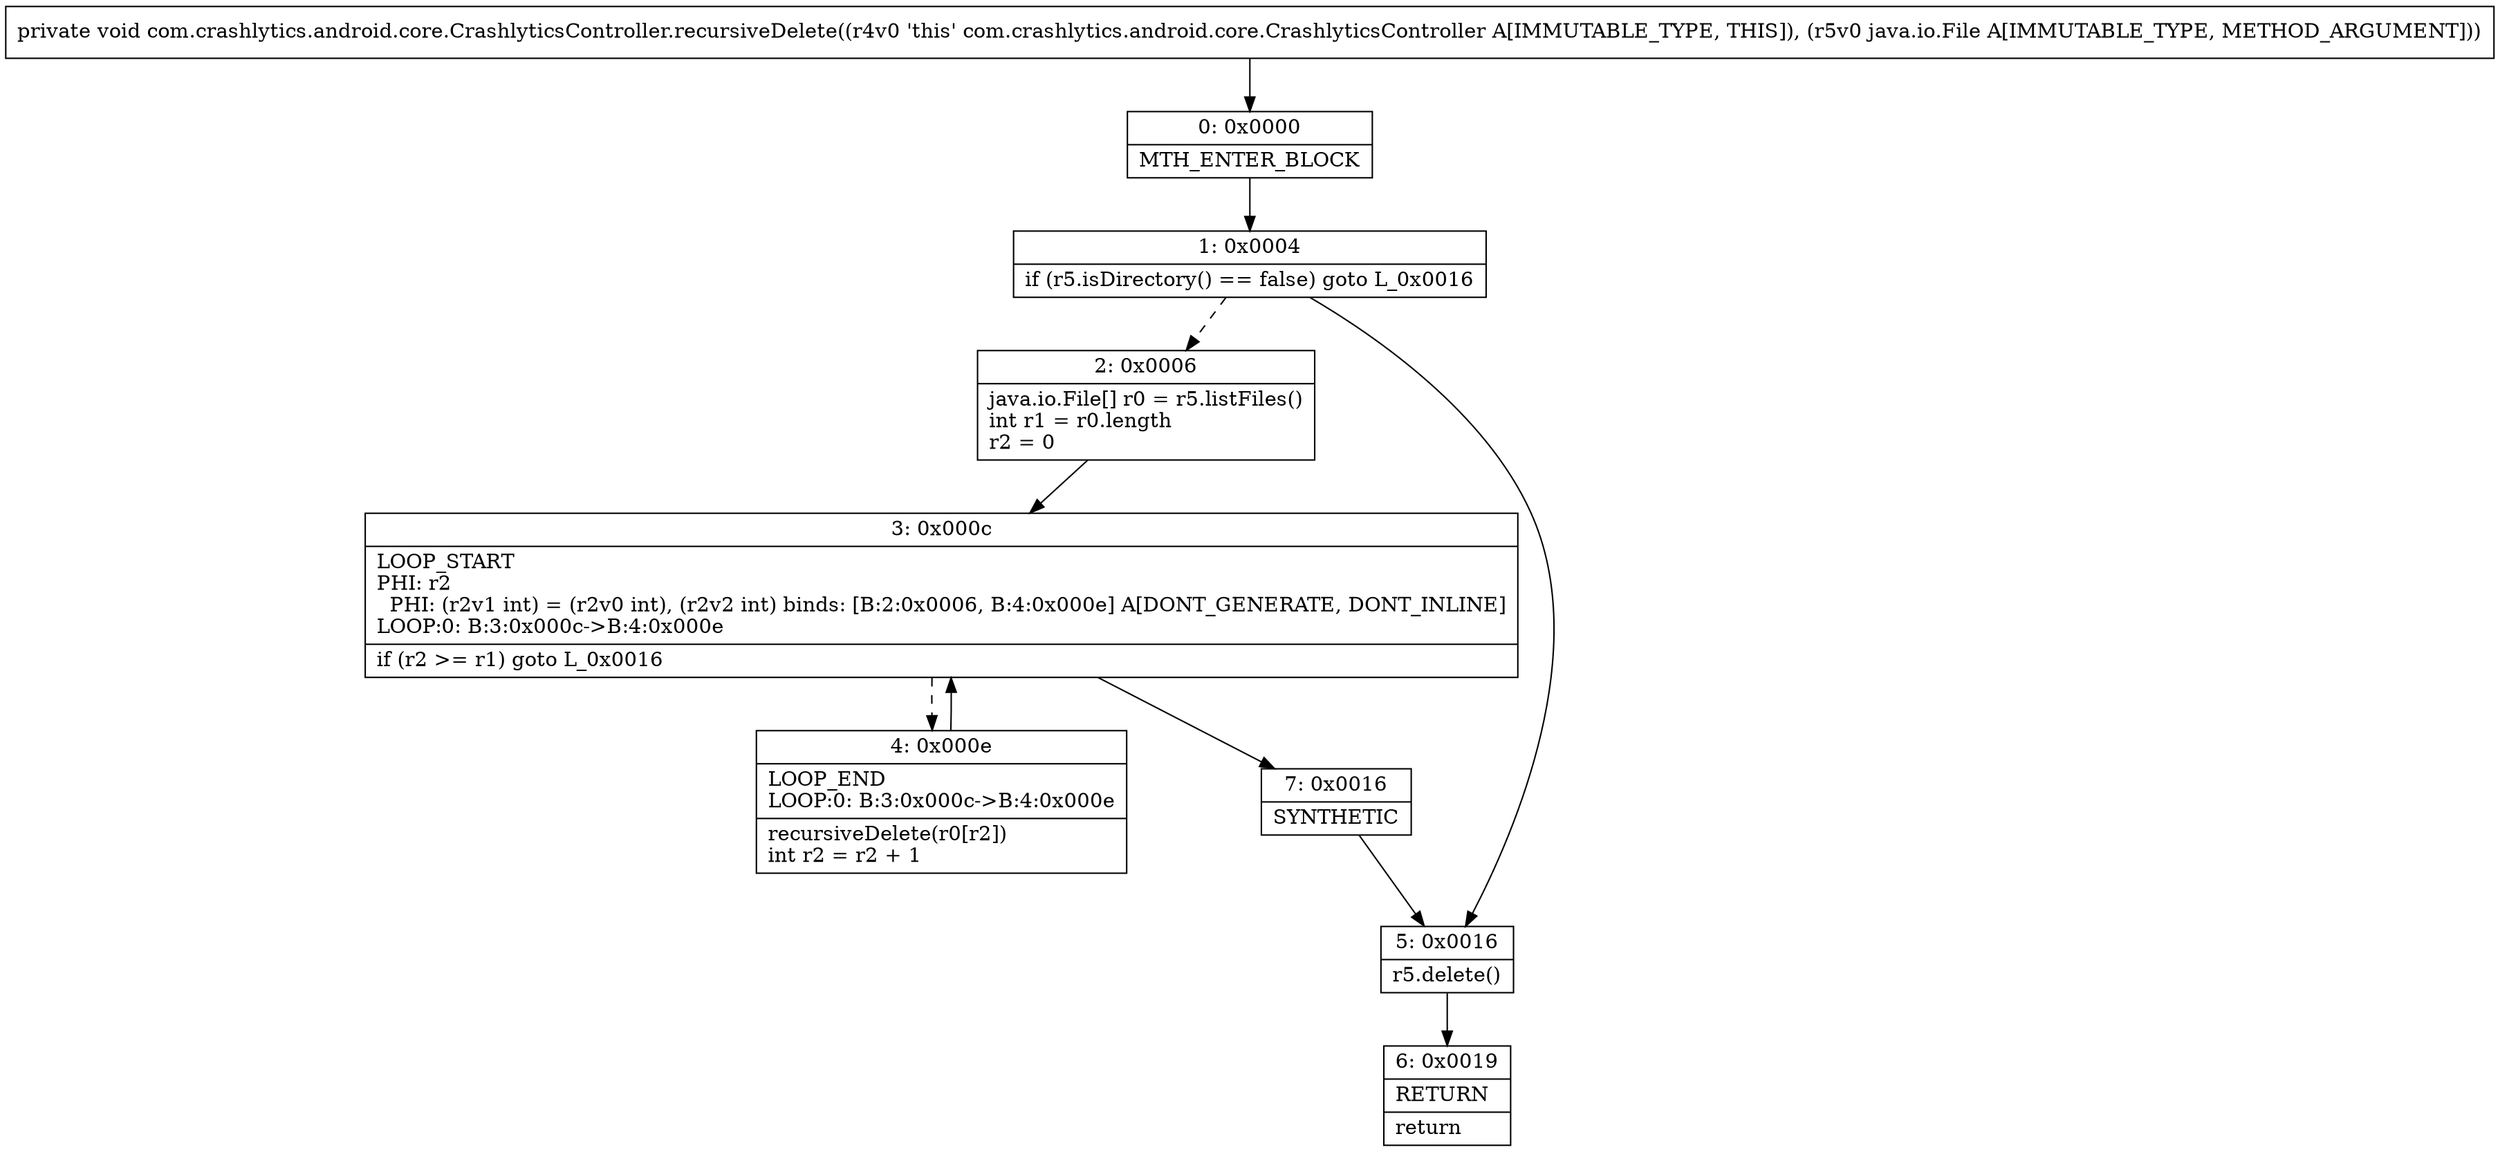 digraph "CFG forcom.crashlytics.android.core.CrashlyticsController.recursiveDelete(Ljava\/io\/File;)V" {
Node_0 [shape=record,label="{0\:\ 0x0000|MTH_ENTER_BLOCK\l}"];
Node_1 [shape=record,label="{1\:\ 0x0004|if (r5.isDirectory() == false) goto L_0x0016\l}"];
Node_2 [shape=record,label="{2\:\ 0x0006|java.io.File[] r0 = r5.listFiles()\lint r1 = r0.length\lr2 = 0\l}"];
Node_3 [shape=record,label="{3\:\ 0x000c|LOOP_START\lPHI: r2 \l  PHI: (r2v1 int) = (r2v0 int), (r2v2 int) binds: [B:2:0x0006, B:4:0x000e] A[DONT_GENERATE, DONT_INLINE]\lLOOP:0: B:3:0x000c\-\>B:4:0x000e\l|if (r2 \>= r1) goto L_0x0016\l}"];
Node_4 [shape=record,label="{4\:\ 0x000e|LOOP_END\lLOOP:0: B:3:0x000c\-\>B:4:0x000e\l|recursiveDelete(r0[r2])\lint r2 = r2 + 1\l}"];
Node_5 [shape=record,label="{5\:\ 0x0016|r5.delete()\l}"];
Node_6 [shape=record,label="{6\:\ 0x0019|RETURN\l|return\l}"];
Node_7 [shape=record,label="{7\:\ 0x0016|SYNTHETIC\l}"];
MethodNode[shape=record,label="{private void com.crashlytics.android.core.CrashlyticsController.recursiveDelete((r4v0 'this' com.crashlytics.android.core.CrashlyticsController A[IMMUTABLE_TYPE, THIS]), (r5v0 java.io.File A[IMMUTABLE_TYPE, METHOD_ARGUMENT])) }"];
MethodNode -> Node_0;
Node_0 -> Node_1;
Node_1 -> Node_2[style=dashed];
Node_1 -> Node_5;
Node_2 -> Node_3;
Node_3 -> Node_4[style=dashed];
Node_3 -> Node_7;
Node_4 -> Node_3;
Node_5 -> Node_6;
Node_7 -> Node_5;
}

